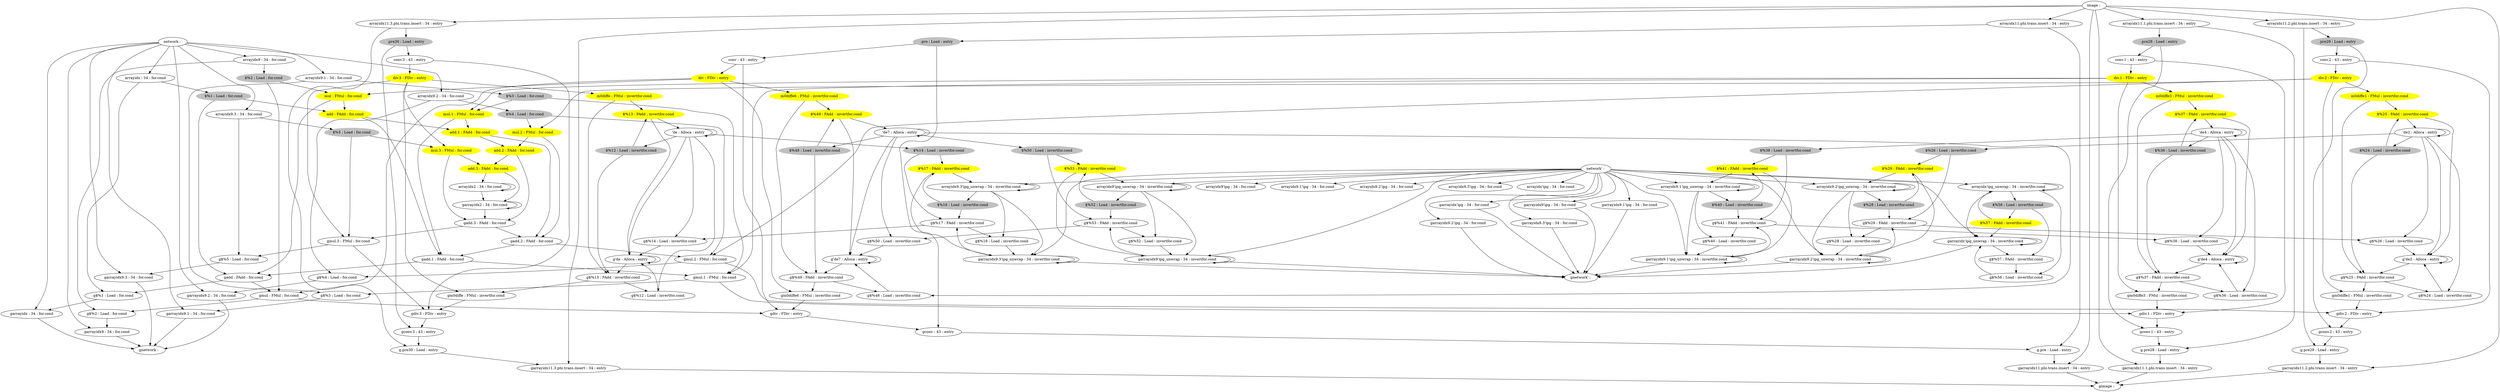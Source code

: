 digraph G {
	subgraph Forward {
		".pre30 : Load : entry" [color = gray style=filled];
		".pre30 : Load : entry" -> "conv.3 : 43 : entry" 
		"conv : 43 : entry" -> "div : FDiv : entry" 
		"div : FDiv : entry" [color = yellow style=filled];
		"div : FDiv : entry" -> "mul : FMul : for.cond" 
		"div : FDiv : entry" -> "m0diffe6 : FMul : invertfor.cond" 
		"conv.1 : 43 : entry" -> "div.1 : FDiv : entry" 
		"div.1 : FDiv : entry" [color = yellow style=filled];
		"div.1 : FDiv : entry" -> "mul.1 : FMul : for.cond" 
		"div.1 : FDiv : entry" -> "m0diffe3 : FMul : invertfor.cond" 
		"conv.2 : 43 : entry" -> "div.2 : FDiv : entry" 
		"div.2 : FDiv : entry" [color = yellow style=filled];
		"div.2 : FDiv : entry" -> "mul.2 : FMul : for.cond" 
		"div.2 : FDiv : entry" -> "m0diffe1 : FMul : invertfor.cond" 
		"conv.3 : 43 : entry" -> "div.3 : FDiv : entry" 
		"div.3 : FDiv : entry" [color = yellow style=filled];
		"div.3 : FDiv : entry" -> "mul.3 : FMul : for.cond" 
		"div.3 : FDiv : entry" -> "m0diffe : FMul : invertfor.cond" 
		"$%1 : Load : for.cond" [color = gray style=filled];
		"$%1 : Load : for.cond" -> "add : FAdd : for.cond" 
		"arrayidx2 : 34 : for.cond" -> "arrayidx2 : 34 : for.cond" 
		"arrayidx9 : 34 : for.cond" -> "$%2 : Load : for.cond" 
		"$%2 : Load : for.cond" [color = gray style=filled];
		"$%2 : Load : for.cond" -> "mul : FMul : for.cond" 
		"mul : FMul : for.cond" [color = yellow style=filled];
		"mul : FMul : for.cond" -> "add : FAdd : for.cond" 
		"add : FAdd : for.cond" [color = yellow style=filled];
		"add : FAdd : for.cond" -> "add.1 : FAdd : for.cond" 
		"arrayidx9.1 : 34 : for.cond" -> "$%3 : Load : for.cond" 
		"$%3 : Load : for.cond" [color = gray style=filled];
		"$%3 : Load : for.cond" -> "mul.1 : FMul : for.cond" 
		"mul.1 : FMul : for.cond" [color = yellow style=filled];
		"mul.1 : FMul : for.cond" -> "add.1 : FAdd : for.cond" 
		"add.1 : FAdd : for.cond" [color = yellow style=filled];
		"add.1 : FAdd : for.cond" -> "add.2 : FAdd : for.cond" 
		"arrayidx9.2 : 34 : for.cond" -> "$%4 : Load : for.cond" 
		"$%4 : Load : for.cond" [color = gray style=filled];
		"$%4 : Load : for.cond" -> "mul.2 : FMul : for.cond" 
		"mul.2 : FMul : for.cond" [color = yellow style=filled];
		"mul.2 : FMul : for.cond" -> "add.2 : FAdd : for.cond" 
		"add.2 : FAdd : for.cond" [color = yellow style=filled];
		"add.2 : FAdd : for.cond" -> "add.3 : FAdd : for.cond" 
		"arrayidx9.3 : 34 : for.cond" -> "$%5 : Load : for.cond" 
		"$%5 : Load : for.cond" [color = gray style=filled];
		"$%5 : Load : for.cond" -> "mul.3 : FMul : for.cond" 
		"mul.3 : FMul : for.cond" [color = yellow style=filled];
		"mul.3 : FMul : for.cond" -> "add.3 : FAdd : for.cond" 
		"add.3 : FAdd : for.cond" [color = yellow style=filled];
		"add.3 : FAdd : for.cond" -> "arrayidx2 : 34 : for.cond" 
		"arrayidx : 34 : for.cond" -> "$%1 : Load : for.cond" 
		"arrayidx11.phi.trans.insert : 34 : entry" -> ".pre : Load : entry" 
		".pre : Load : entry" [color = gray style=filled];
		".pre : Load : entry" -> "conv : 43 : entry" 
		"arrayidx11.1.phi.trans.insert : 34 : entry" -> ".pre28 : Load : entry" 
		".pre28 : Load : entry" [color = gray style=filled];
		".pre28 : Load : entry" -> "conv.1 : 43 : entry" 
		"arrayidx11.2.phi.trans.insert : 34 : entry" -> ".pre29 : Load : entry" 
		".pre29 : Load : entry" [color = gray style=filled];
		".pre29 : Load : entry" -> "conv.2 : 43 : entry" 
		"arrayidx11.3.phi.trans.insert : 34 : entry" -> ".pre30 : Load : entry" 
		"image : " -> "arrayidx11.2.phi.trans.insert : 34 : entry" 
		"image : " -> "arrayidx11.3.phi.trans.insert : 34 : entry" 
		"image : " -> "arrayidx11.1.phi.trans.insert : 34 : entry" 
		"image : " -> "arrayidx11.phi.trans.insert : 34 : entry" 
		"network : " -> "arrayidx9.1 : 34 : for.cond" 
		"network : " -> "arrayidx9 : 34 : for.cond" 
		"network : " -> "arrayidx : 34 : for.cond" 
		"network : " -> "arrayidx9.3 : 34 : for.cond" 
		"network : " -> "arrayidx9.2 : 34 : for.cond" 
		"network' : " -> "arrayidx9.3'ipg_unwrap : 34 : invertfor.cond" 
		"network' : " -> "arrayidx9.3'ipg : 34 : for.cond" 
		"network' : " -> "arrayidx9.2'ipg_unwrap : 34 : invertfor.cond" 
		"network' : " -> "arrayidx'ipg_unwrap : 34 : invertfor.cond" 
		"network' : " -> "arrayidx'ipg : 34 : for.cond" 
		"network' : " -> "arrayidx9'ipg_unwrap : 34 : invertfor.cond" 
		"network' : " -> "arrayidx9'ipg : 34 : for.cond" 
		"network' : " -> "arrayidx9.1'ipg_unwrap : 34 : invertfor.cond" 
		"network' : " -> "arrayidx9.1'ipg : 34 : for.cond" 
		"network' : " -> "arrayidx9.2'ipg : 34 : for.cond" 
		"'de : Alloca : entry" -> "$%14 : Load : invertfor.cond" 
		"'de : Alloca : entry" -> "$%12 : Load : invertfor.cond" 
		"'de : Alloca : entry" -> "'de : Alloca : entry" 
		"m0diffe : FMul : invertfor.cond" [color = yellow style=filled];
		"m0diffe : FMul : invertfor.cond" -> "$%13 : FAdd : invertfor.cond" 
		"$%12 : Load : invertfor.cond" [color = gray style=filled];
		"$%12 : Load : invertfor.cond" -> "$%13 : FAdd : invertfor.cond" 
		"$%13 : FAdd : invertfor.cond" [color = yellow style=filled];
		"$%13 : FAdd : invertfor.cond" -> "'de : Alloca : entry" 
		"$%14 : Load : invertfor.cond" [color = gray style=filled];
		"$%14 : Load : invertfor.cond" -> "$%17 : FAdd : invertfor.cond" 
		"$%16 : Load : invertfor.cond" [color = gray style=filled];
		"$%16 : Load : invertfor.cond" -> "$%17 : FAdd : invertfor.cond" 
		"$%17 : FAdd : invertfor.cond" [color = yellow style=filled];
		"$%17 : FAdd : invertfor.cond" -> "arrayidx9.3'ipg_unwrap : 34 : invertfor.cond" 
		"m0diffe1 : FMul : invertfor.cond" [color = yellow style=filled];
		"m0diffe1 : FMul : invertfor.cond" -> "$%25 : FAdd : invertfor.cond" 
		"'de2 : Alloca : entry" -> "'de2 : Alloca : entry" 
		"'de2 : Alloca : entry" -> "$%26 : Load : invertfor.cond" 
		"'de2 : Alloca : entry" -> "$%24 : Load : invertfor.cond" 
		"$%24 : Load : invertfor.cond" [color = gray style=filled];
		"$%24 : Load : invertfor.cond" -> "$%25 : FAdd : invertfor.cond" 
		"$%25 : FAdd : invertfor.cond" [color = yellow style=filled];
		"$%25 : FAdd : invertfor.cond" -> "'de2 : Alloca : entry" 
		"$%26 : Load : invertfor.cond" [color = gray style=filled];
		"$%26 : Load : invertfor.cond" -> "$%29 : FAdd : invertfor.cond" 
		"$%40 : Load : invertfor.cond" [color = gray style=filled];
		"$%40 : Load : invertfor.cond" -> "$%41 : FAdd : invertfor.cond" 
		"$%41 : FAdd : invertfor.cond" [color = yellow style=filled];
		"$%41 : FAdd : invertfor.cond" -> "arrayidx9.1'ipg_unwrap : 34 : invertfor.cond" 
		"m0diffe6 : FMul : invertfor.cond" [color = yellow style=filled];
		"m0diffe6 : FMul : invertfor.cond" -> "$%49 : FAdd : invertfor.cond" 
		"'de7 : Alloca : entry" -> "'de7 : Alloca : entry" 
		"'de7 : Alloca : entry" -> "$%50 : Load : invertfor.cond" 
		"'de7 : Alloca : entry" -> "$%48 : Load : invertfor.cond" 
		"$%48 : Load : invertfor.cond" [color = gray style=filled];
		"$%48 : Load : invertfor.cond" -> "$%49 : FAdd : invertfor.cond" 
		"$%49 : FAdd : invertfor.cond" [color = yellow style=filled];
		"$%49 : FAdd : invertfor.cond" -> "'de7 : Alloca : entry" 
		"$%50 : Load : invertfor.cond" [color = gray style=filled];
		"$%50 : Load : invertfor.cond" -> "$%53 : FAdd : invertfor.cond" 
		"arrayidx9'ipg_unwrap : 34 : invertfor.cond" -> "arrayidx9'ipg_unwrap : 34 : invertfor.cond" 
		"arrayidx9'ipg_unwrap : 34 : invertfor.cond" -> "$%52 : Load : invertfor.cond" 
		"$%52 : Load : invertfor.cond" [color = gray style=filled];
		"$%52 : Load : invertfor.cond" -> "$%53 : FAdd : invertfor.cond" 
		"$%53 : FAdd : invertfor.cond" [color = yellow style=filled];
		"$%53 : FAdd : invertfor.cond" -> "arrayidx9'ipg_unwrap : 34 : invertfor.cond" 
		"arrayidx'ipg_unwrap : 34 : invertfor.cond" -> "arrayidx'ipg_unwrap : 34 : invertfor.cond" 
		"arrayidx'ipg_unwrap : 34 : invertfor.cond" -> "$%56 : Load : invertfor.cond" 
		"$%56 : Load : invertfor.cond" [color = gray style=filled];
		"$%56 : Load : invertfor.cond" -> "$%57 : FAdd : invertfor.cond" 
		"$%57 : FAdd : invertfor.cond" [color = yellow style=filled];
		"$%57 : FAdd : invertfor.cond" -> "arrayidx'ipg_unwrap : 34 : invertfor.cond" 
		"arrayidx9.2'ipg_unwrap : 34 : invertfor.cond" -> "arrayidx9.2'ipg_unwrap : 34 : invertfor.cond" 
		"arrayidx9.2'ipg_unwrap : 34 : invertfor.cond" -> "$%28 : Load : invertfor.cond" 
		"$%28 : Load : invertfor.cond" [color = gray style=filled];
		"$%28 : Load : invertfor.cond" -> "$%29 : FAdd : invertfor.cond" 
		"$%29 : FAdd : invertfor.cond" [color = yellow style=filled];
		"$%29 : FAdd : invertfor.cond" -> "arrayidx9.2'ipg_unwrap : 34 : invertfor.cond" 
		"m0diffe3 : FMul : invertfor.cond" [color = yellow style=filled];
		"m0diffe3 : FMul : invertfor.cond" -> "$%37 : FAdd : invertfor.cond" 
		"'de4 : Alloca : entry" -> "'de4 : Alloca : entry" 
		"'de4 : Alloca : entry" -> "$%38 : Load : invertfor.cond" 
		"'de4 : Alloca : entry" -> "$%36 : Load : invertfor.cond" 
		"$%36 : Load : invertfor.cond" [color = gray style=filled];
		"$%36 : Load : invertfor.cond" -> "$%37 : FAdd : invertfor.cond" 
		"$%37 : FAdd : invertfor.cond" [color = yellow style=filled];
		"$%37 : FAdd : invertfor.cond" -> "'de4 : Alloca : entry" 
		"$%38 : Load : invertfor.cond" [color = gray style=filled];
		"$%38 : Load : invertfor.cond" -> "$%41 : FAdd : invertfor.cond" 
		"arrayidx9.1'ipg_unwrap : 34 : invertfor.cond" -> "arrayidx9.1'ipg_unwrap : 34 : invertfor.cond" 
		"arrayidx9.1'ipg_unwrap : 34 : invertfor.cond" -> "$%40 : Load : invertfor.cond" 
		"arrayidx9.3'ipg_unwrap : 34 : invertfor.cond" -> "arrayidx9.3'ipg_unwrap : 34 : invertfor.cond" 
		"arrayidx9.3'ipg_unwrap : 34 : invertfor.cond" -> "$%16 : Load : invertfor.cond" 
	}
	subgraph Reverse {
		"g.pre30 : Load : entry" -> "garrayidx11.3.phi.trans.insert : 34 : entry"
		"arrayidx11.3.phi.trans.insert : 34 : entry" -> "g.pre30 : Load : entry"
		"gconv : 43 : entry" -> "g.pre : Load : entry"
		".pre : Load : entry" -> "gconv : 43 : entry"
		"gdiv : FDiv : entry" -> "gconv : 43 : entry"
		"conv : 43 : entry" -> "gdiv : FDiv : entry"
		"gconv.1 : 43 : entry" -> "g.pre28 : Load : entry"
		".pre28 : Load : entry" -> "gconv.1 : 43 : entry"
		"gdiv.1 : FDiv : entry" -> "gconv.1 : 43 : entry"
		"conv.1 : 43 : entry" -> "gdiv.1 : FDiv : entry"
		"gconv.2 : 43 : entry" -> "g.pre29 : Load : entry"
		".pre29 : Load : entry" -> "gconv.2 : 43 : entry"
		"gdiv.2 : FDiv : entry" -> "gconv.2 : 43 : entry"
		"conv.2 : 43 : entry" -> "gdiv.2 : FDiv : entry"
		"gconv.3 : 43 : entry" -> "g.pre30 : Load : entry"
		".pre30 : Load : entry" -> "gconv.3 : 43 : entry"
		"gdiv.3 : FDiv : entry" -> "gconv.3 : 43 : entry"
		"conv.3 : 43 : entry" -> "gdiv.3 : FDiv : entry"
		"g$%1 : Load : for.cond" -> "garrayidx : 34 : for.cond"
		"arrayidx : 34 : for.cond" -> "g$%1 : Load : for.cond"
		"garrayidx2 : 34 : for.cond" -> "gadd.3 : FAdd : for.cond"
		"add.3 : FAdd : for.cond" -> "garrayidx2 : 34 : for.cond"
		"garrayidx2 : 34 : for.cond" -> "garrayidx2 : 34 : for.cond"
		"arrayidx2 : 34 : for.cond" -> "garrayidx2 : 34 : for.cond"
		"garrayidx9 : 34 : for.cond" -> "gnetwork : "
		"network : " -> "garrayidx9 : 34 : for.cond"
		"g$%2 : Load : for.cond" -> "garrayidx9 : 34 : for.cond"
		"arrayidx9 : 34 : for.cond" -> "g$%2 : Load : for.cond"
		"gmul : FMul : for.cond" -> "g$%2 : Load : for.cond"
		"$%2 : Load : for.cond" -> "gmul : FMul : for.cond"
		"gmul : FMul : for.cond" -> "gdiv : FDiv : entry"
		"div : FDiv : entry" -> "gmul : FMul : for.cond"
		"gadd : FAdd : for.cond" -> "g$%1 : Load : for.cond"
		"$%1 : Load : for.cond" -> "gadd : FAdd : for.cond"
		"gadd : FAdd : for.cond" -> "gmul : FMul : for.cond"
		"mul : FMul : for.cond" -> "gadd : FAdd : for.cond"
		"garrayidx9.1 : 34 : for.cond" -> "gnetwork : "
		"network : " -> "garrayidx9.1 : 34 : for.cond"
		"g$%3 : Load : for.cond" -> "garrayidx9.1 : 34 : for.cond"
		"arrayidx9.1 : 34 : for.cond" -> "g$%3 : Load : for.cond"
		"gmul.1 : FMul : for.cond" -> "g$%3 : Load : for.cond"
		"$%3 : Load : for.cond" -> "gmul.1 : FMul : for.cond"
		"gmul.1 : FMul : for.cond" -> "gdiv.1 : FDiv : entry"
		"div.1 : FDiv : entry" -> "gmul.1 : FMul : for.cond"
		"gadd.1 : FAdd : for.cond" -> "gmul.1 : FMul : for.cond"
		"mul.1 : FMul : for.cond" -> "gadd.1 : FAdd : for.cond"
		"gadd.1 : FAdd : for.cond" -> "gadd : FAdd : for.cond"
		"add : FAdd : for.cond" -> "gadd.1 : FAdd : for.cond"
		"garrayidx9.2 : 34 : for.cond" -> "gnetwork : "
		"network : " -> "garrayidx9.2 : 34 : for.cond"
		"g$%4 : Load : for.cond" -> "garrayidx9.2 : 34 : for.cond"
		"arrayidx9.2 : 34 : for.cond" -> "g$%4 : Load : for.cond"
		"gmul.2 : FMul : for.cond" -> "g$%4 : Load : for.cond"
		"$%4 : Load : for.cond" -> "gmul.2 : FMul : for.cond"
		"gmul.2 : FMul : for.cond" -> "gdiv.2 : FDiv : entry"
		"div.2 : FDiv : entry" -> "gmul.2 : FMul : for.cond"
		"gadd.2 : FAdd : for.cond" -> "gmul.2 : FMul : for.cond"
		"mul.2 : FMul : for.cond" -> "gadd.2 : FAdd : for.cond"
		"gadd.2 : FAdd : for.cond" -> "gadd.1 : FAdd : for.cond"
		"add.1 : FAdd : for.cond" -> "gadd.2 : FAdd : for.cond"
		"garrayidx9.3 : 34 : for.cond" -> "gnetwork : "
		"network : " -> "garrayidx9.3 : 34 : for.cond"
		"g$%5 : Load : for.cond" -> "garrayidx9.3 : 34 : for.cond"
		"arrayidx9.3 : 34 : for.cond" -> "g$%5 : Load : for.cond"
		"gmul.3 : FMul : for.cond" -> "g$%5 : Load : for.cond"
		"$%5 : Load : for.cond" -> "gmul.3 : FMul : for.cond"
		"gmul.3 : FMul : for.cond" -> "gdiv.3 : FDiv : entry"
		"div.3 : FDiv : entry" -> "gmul.3 : FMul : for.cond"
		"gadd.3 : FAdd : for.cond" -> "gmul.3 : FMul : for.cond"
		"mul.3 : FMul : for.cond" -> "gadd.3 : FAdd : for.cond"
		"gadd.3 : FAdd : for.cond" -> "gadd.2 : FAdd : for.cond"
		"add.2 : FAdd : for.cond" -> "gadd.3 : FAdd : for.cond"
		"garrayidx : 34 : for.cond" -> "gnetwork : "
		"network : " -> "garrayidx : 34 : for.cond"
		"garrayidx11.phi.trans.insert : 34 : entry" -> "gimage : "
		"image : " -> "garrayidx11.phi.trans.insert : 34 : entry"
		"g.pre : Load : entry" -> "garrayidx11.phi.trans.insert : 34 : entry"
		"arrayidx11.phi.trans.insert : 34 : entry" -> "g.pre : Load : entry"
		"garrayidx11.1.phi.trans.insert : 34 : entry" -> "gimage : "
		"image : " -> "garrayidx11.1.phi.trans.insert : 34 : entry"
		"g.pre28 : Load : entry" -> "garrayidx11.1.phi.trans.insert : 34 : entry"
		"arrayidx11.1.phi.trans.insert : 34 : entry" -> "g.pre28 : Load : entry"
		"garrayidx11.2.phi.trans.insert : 34 : entry" -> "gimage : "
		"image : " -> "garrayidx11.2.phi.trans.insert : 34 : entry"
		"g.pre29 : Load : entry" -> "garrayidx11.2.phi.trans.insert : 34 : entry"
		"arrayidx11.2.phi.trans.insert : 34 : entry" -> "g.pre29 : Load : entry"
		"garrayidx11.3.phi.trans.insert : 34 : entry" -> "gimage : "
		"image : " -> "garrayidx11.3.phi.trans.insert : 34 : entry"
		"garrayidx'ipg : 34 : for.cond" -> "gnetwork' : "
		"network' : " -> "garrayidx'ipg : 34 : for.cond"
		"garrayidx9.3'ipg : 34 : for.cond" -> "gnetwork' : "
		"network' : " -> "garrayidx9.3'ipg : 34 : for.cond"
		"g'de : Alloca : entry" -> "g$%13 : FAdd : invertfor.cond"
		"$%13 : FAdd : invertfor.cond" -> "g'de : Alloca : entry"
		"g'de : Alloca : entry" -> "g'de : Alloca : entry"
		"'de : Alloca : entry" -> "g'de : Alloca : entry"
		"gm0diffe : FMul : invertfor.cond" -> "gdiv.3 : FDiv : entry"
		"div.3 : FDiv : entry" -> "gm0diffe : FMul : invertfor.cond"
		"g$%12 : Load : invertfor.cond" -> "g'de : Alloca : entry"
		"'de : Alloca : entry" -> "g$%12 : Load : invertfor.cond"
		"g$%13 : FAdd : invertfor.cond" -> "g$%12 : Load : invertfor.cond"
		"$%12 : Load : invertfor.cond" -> "g$%13 : FAdd : invertfor.cond"
		"g$%13 : FAdd : invertfor.cond" -> "gm0diffe : FMul : invertfor.cond"
		"m0diffe : FMul : invertfor.cond" -> "g$%13 : FAdd : invertfor.cond"
		"g$%14 : Load : invertfor.cond" -> "g'de : Alloca : entry"
		"'de : Alloca : entry" -> "g$%14 : Load : invertfor.cond"
		"g$%16 : Load : invertfor.cond" -> "garrayidx9.3'ipg_unwrap : 34 : invertfor.cond"
		"arrayidx9.3'ipg_unwrap : 34 : invertfor.cond" -> "g$%16 : Load : invertfor.cond"
		"g$%17 : FAdd : invertfor.cond" -> "g$%14 : Load : invertfor.cond"
		"$%14 : Load : invertfor.cond" -> "g$%17 : FAdd : invertfor.cond"
		"g$%17 : FAdd : invertfor.cond" -> "g$%16 : Load : invertfor.cond"
		"$%16 : Load : invertfor.cond" -> "g$%17 : FAdd : invertfor.cond"
		"gm0diffe1 : FMul : invertfor.cond" -> "gdiv.2 : FDiv : entry"
		"div.2 : FDiv : entry" -> "gm0diffe1 : FMul : invertfor.cond"
		"g'de2 : Alloca : entry" -> "g'de2 : Alloca : entry"
		"'de2 : Alloca : entry" -> "g'de2 : Alloca : entry"
		"g'de2 : Alloca : entry" -> "g$%25 : FAdd : invertfor.cond"
		"$%25 : FAdd : invertfor.cond" -> "g'de2 : Alloca : entry"
		"g$%24 : Load : invertfor.cond" -> "g'de2 : Alloca : entry"
		"'de2 : Alloca : entry" -> "g$%24 : Load : invertfor.cond"
		"g$%25 : FAdd : invertfor.cond" -> "g$%24 : Load : invertfor.cond"
		"$%24 : Load : invertfor.cond" -> "g$%25 : FAdd : invertfor.cond"
		"g$%25 : FAdd : invertfor.cond" -> "gm0diffe1 : FMul : invertfor.cond"
		"m0diffe1 : FMul : invertfor.cond" -> "g$%25 : FAdd : invertfor.cond"
		"g$%26 : Load : invertfor.cond" -> "g'de2 : Alloca : entry"
		"'de2 : Alloca : entry" -> "g$%26 : Load : invertfor.cond"
		"g$%40 : Load : invertfor.cond" -> "garrayidx9.1'ipg_unwrap : 34 : invertfor.cond"
		"arrayidx9.1'ipg_unwrap : 34 : invertfor.cond" -> "g$%40 : Load : invertfor.cond"
		"g$%41 : FAdd : invertfor.cond" -> "g$%38 : Load : invertfor.cond"
		"$%38 : Load : invertfor.cond" -> "g$%41 : FAdd : invertfor.cond"
		"g$%41 : FAdd : invertfor.cond" -> "g$%40 : Load : invertfor.cond"
		"$%40 : Load : invertfor.cond" -> "g$%41 : FAdd : invertfor.cond"
		"gm0diffe6 : FMul : invertfor.cond" -> "gdiv : FDiv : entry"
		"div : FDiv : entry" -> "gm0diffe6 : FMul : invertfor.cond"
		"g'de7 : Alloca : entry" -> "g'de7 : Alloca : entry"
		"'de7 : Alloca : entry" -> "g'de7 : Alloca : entry"
		"g'de7 : Alloca : entry" -> "g$%49 : FAdd : invertfor.cond"
		"$%49 : FAdd : invertfor.cond" -> "g'de7 : Alloca : entry"
		"g$%48 : Load : invertfor.cond" -> "g'de7 : Alloca : entry"
		"'de7 : Alloca : entry" -> "g$%48 : Load : invertfor.cond"
		"g$%49 : FAdd : invertfor.cond" -> "g$%48 : Load : invertfor.cond"
		"$%48 : Load : invertfor.cond" -> "g$%49 : FAdd : invertfor.cond"
		"g$%49 : FAdd : invertfor.cond" -> "gm0diffe6 : FMul : invertfor.cond"
		"m0diffe6 : FMul : invertfor.cond" -> "g$%49 : FAdd : invertfor.cond"
		"g$%50 : Load : invertfor.cond" -> "g'de7 : Alloca : entry"
		"'de7 : Alloca : entry" -> "g$%50 : Load : invertfor.cond"
		"garrayidx9'ipg : 34 : for.cond" -> "gnetwork' : "
		"network' : " -> "garrayidx9'ipg : 34 : for.cond"
		"garrayidx9'ipg_unwrap : 34 : invertfor.cond" -> "gnetwork' : "
		"network' : " -> "garrayidx9'ipg_unwrap : 34 : invertfor.cond"
		"garrayidx9'ipg_unwrap : 34 : invertfor.cond" -> "garrayidx9'ipg_unwrap : 34 : invertfor.cond"
		"arrayidx9'ipg_unwrap : 34 : invertfor.cond" -> "garrayidx9'ipg_unwrap : 34 : invertfor.cond"
		"garrayidx9'ipg_unwrap : 34 : invertfor.cond" -> "g$%53 : FAdd : invertfor.cond"
		"$%53 : FAdd : invertfor.cond" -> "garrayidx9'ipg_unwrap : 34 : invertfor.cond"
		"g$%52 : Load : invertfor.cond" -> "garrayidx9'ipg_unwrap : 34 : invertfor.cond"
		"arrayidx9'ipg_unwrap : 34 : invertfor.cond" -> "g$%52 : Load : invertfor.cond"
		"g$%53 : FAdd : invertfor.cond" -> "g$%50 : Load : invertfor.cond"
		"$%50 : Load : invertfor.cond" -> "g$%53 : FAdd : invertfor.cond"
		"g$%53 : FAdd : invertfor.cond" -> "g$%52 : Load : invertfor.cond"
		"$%52 : Load : invertfor.cond" -> "g$%53 : FAdd : invertfor.cond"
		"garrayidx'ipg_unwrap : 34 : invertfor.cond" -> "gnetwork' : "
		"network' : " -> "garrayidx'ipg_unwrap : 34 : invertfor.cond"
		"garrayidx'ipg_unwrap : 34 : invertfor.cond" -> "garrayidx'ipg_unwrap : 34 : invertfor.cond"
		"arrayidx'ipg_unwrap : 34 : invertfor.cond" -> "garrayidx'ipg_unwrap : 34 : invertfor.cond"
		"garrayidx'ipg_unwrap : 34 : invertfor.cond" -> "g$%57 : FAdd : invertfor.cond"
		"$%57 : FAdd : invertfor.cond" -> "garrayidx'ipg_unwrap : 34 : invertfor.cond"
		"g$%56 : Load : invertfor.cond" -> "garrayidx'ipg_unwrap : 34 : invertfor.cond"
		"arrayidx'ipg_unwrap : 34 : invertfor.cond" -> "g$%56 : Load : invertfor.cond"
		"g$%57 : FAdd : invertfor.cond" -> "g$%56 : Load : invertfor.cond"
		"$%56 : Load : invertfor.cond" -> "g$%57 : FAdd : invertfor.cond"
		"garrayidx9.2'ipg : 34 : for.cond" -> "gnetwork' : "
		"network' : " -> "garrayidx9.2'ipg : 34 : for.cond"
		"garrayidx9.2'ipg_unwrap : 34 : invertfor.cond" -> "garrayidx9.2'ipg_unwrap : 34 : invertfor.cond"
		"arrayidx9.2'ipg_unwrap : 34 : invertfor.cond" -> "garrayidx9.2'ipg_unwrap : 34 : invertfor.cond"
		"garrayidx9.2'ipg_unwrap : 34 : invertfor.cond" -> "gnetwork' : "
		"network' : " -> "garrayidx9.2'ipg_unwrap : 34 : invertfor.cond"
		"garrayidx9.2'ipg_unwrap : 34 : invertfor.cond" -> "g$%29 : FAdd : invertfor.cond"
		"$%29 : FAdd : invertfor.cond" -> "garrayidx9.2'ipg_unwrap : 34 : invertfor.cond"
		"g$%28 : Load : invertfor.cond" -> "garrayidx9.2'ipg_unwrap : 34 : invertfor.cond"
		"arrayidx9.2'ipg_unwrap : 34 : invertfor.cond" -> "g$%28 : Load : invertfor.cond"
		"g$%29 : FAdd : invertfor.cond" -> "g$%26 : Load : invertfor.cond"
		"$%26 : Load : invertfor.cond" -> "g$%29 : FAdd : invertfor.cond"
		"g$%29 : FAdd : invertfor.cond" -> "g$%28 : Load : invertfor.cond"
		"$%28 : Load : invertfor.cond" -> "g$%29 : FAdd : invertfor.cond"
		"gm0diffe3 : FMul : invertfor.cond" -> "gdiv.1 : FDiv : entry"
		"div.1 : FDiv : entry" -> "gm0diffe3 : FMul : invertfor.cond"
		"g'de4 : Alloca : entry" -> "g'de4 : Alloca : entry"
		"'de4 : Alloca : entry" -> "g'de4 : Alloca : entry"
		"g'de4 : Alloca : entry" -> "g$%37 : FAdd : invertfor.cond"
		"$%37 : FAdd : invertfor.cond" -> "g'de4 : Alloca : entry"
		"g$%36 : Load : invertfor.cond" -> "g'de4 : Alloca : entry"
		"'de4 : Alloca : entry" -> "g$%36 : Load : invertfor.cond"
		"g$%37 : FAdd : invertfor.cond" -> "g$%36 : Load : invertfor.cond"
		"$%36 : Load : invertfor.cond" -> "g$%37 : FAdd : invertfor.cond"
		"g$%37 : FAdd : invertfor.cond" -> "gm0diffe3 : FMul : invertfor.cond"
		"m0diffe3 : FMul : invertfor.cond" -> "g$%37 : FAdd : invertfor.cond"
		"g$%38 : Load : invertfor.cond" -> "g'de4 : Alloca : entry"
		"'de4 : Alloca : entry" -> "g$%38 : Load : invertfor.cond"
		"garrayidx9.1'ipg : 34 : for.cond" -> "gnetwork' : "
		"network' : " -> "garrayidx9.1'ipg : 34 : for.cond"
		"garrayidx9.1'ipg_unwrap : 34 : invertfor.cond" -> "gnetwork' : "
		"network' : " -> "garrayidx9.1'ipg_unwrap : 34 : invertfor.cond"
		"garrayidx9.1'ipg_unwrap : 34 : invertfor.cond" -> "garrayidx9.1'ipg_unwrap : 34 : invertfor.cond"
		"arrayidx9.1'ipg_unwrap : 34 : invertfor.cond" -> "garrayidx9.1'ipg_unwrap : 34 : invertfor.cond"
		"garrayidx9.1'ipg_unwrap : 34 : invertfor.cond" -> "g$%41 : FAdd : invertfor.cond"
		"$%41 : FAdd : invertfor.cond" -> "garrayidx9.1'ipg_unwrap : 34 : invertfor.cond"
		"garrayidx9.3'ipg_unwrap : 34 : invertfor.cond" -> "garrayidx9.3'ipg_unwrap : 34 : invertfor.cond"
		"arrayidx9.3'ipg_unwrap : 34 : invertfor.cond" -> "garrayidx9.3'ipg_unwrap : 34 : invertfor.cond"
		"garrayidx9.3'ipg_unwrap : 34 : invertfor.cond" -> "gnetwork' : "
		"network' : " -> "garrayidx9.3'ipg_unwrap : 34 : invertfor.cond"
		"garrayidx9.3'ipg_unwrap : 34 : invertfor.cond" -> "g$%17 : FAdd : invertfor.cond"
		"$%17 : FAdd : invertfor.cond" -> "garrayidx9.3'ipg_unwrap : 34 : invertfor.cond"
	}
}
